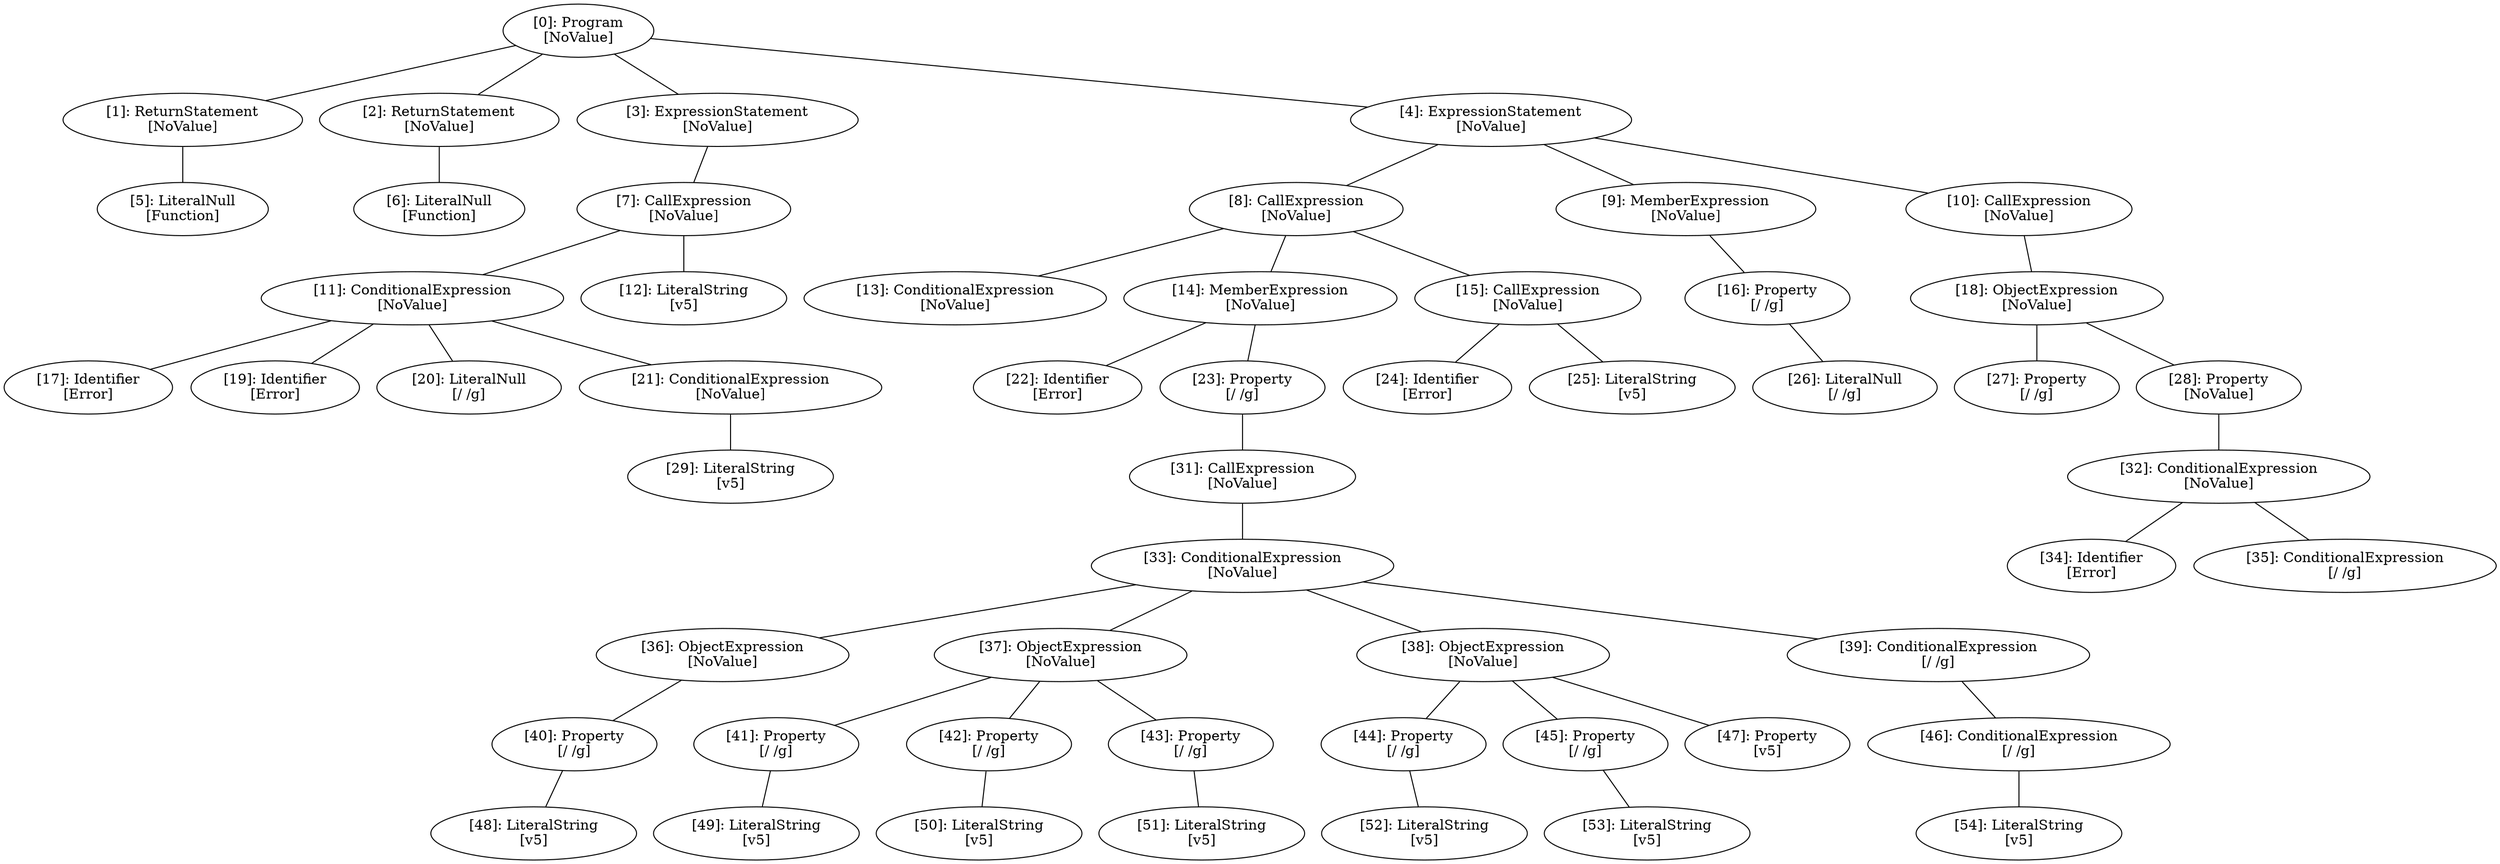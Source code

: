 // Result
graph {
	0 [label="[0]: Program
[NoValue]"]
	1 [label="[1]: ReturnStatement
[NoValue]"]
	2 [label="[2]: ReturnStatement
[NoValue]"]
	3 [label="[3]: ExpressionStatement
[NoValue]"]
	4 [label="[4]: ExpressionStatement
[NoValue]"]
	5 [label="[5]: LiteralNull
[Function]"]
	6 [label="[6]: LiteralNull
[Function]"]
	7 [label="[7]: CallExpression
[NoValue]"]
	8 [label="[8]: CallExpression
[NoValue]"]
	9 [label="[9]: MemberExpression
[NoValue]"]
	10 [label="[10]: CallExpression
[NoValue]"]
	11 [label="[11]: ConditionalExpression
[NoValue]"]
	12 [label="[12]: LiteralString
[v5]"]
	13 [label="[13]: ConditionalExpression
[NoValue]"]
	14 [label="[14]: MemberExpression
[NoValue]"]
	15 [label="[15]: CallExpression
[NoValue]"]
	16 [label="[16]: Property
[/ /g]"]
	17 [label="[17]: Identifier
[Error]"]
	18 [label="[18]: ObjectExpression
[NoValue]"]
	19 [label="[19]: Identifier
[Error]"]
	20 [label="[20]: LiteralNull
[/ /g]"]
	21 [label="[21]: ConditionalExpression
[NoValue]"]
	22 [label="[22]: Identifier
[Error]"]
	23 [label="[23]: Property
[/ /g]"]
	24 [label="[24]: Identifier
[Error]"]
	25 [label="[25]: LiteralString
[v5]"]
	26 [label="[26]: LiteralNull
[/ /g]"]
	27 [label="[27]: Property
[/ /g]"]
	28 [label="[28]: Property
[NoValue]"]
	29 [label="[29]: LiteralString
[v5]"]
	31 [label="[31]: CallExpression
[NoValue]"]
	32 [label="[32]: ConditionalExpression
[NoValue]"]
	33 [label="[33]: ConditionalExpression
[NoValue]"]
	34 [label="[34]: Identifier
[Error]"]
	35 [label="[35]: ConditionalExpression
[/ /g]"]
	36 [label="[36]: ObjectExpression
[NoValue]"]
	37 [label="[37]: ObjectExpression
[NoValue]"]
	38 [label="[38]: ObjectExpression
[NoValue]"]
	39 [label="[39]: ConditionalExpression
[/ /g]"]
	40 [label="[40]: Property
[/ /g]"]
	41 [label="[41]: Property
[/ /g]"]
	42 [label="[42]: Property
[/ /g]"]
	43 [label="[43]: Property
[/ /g]"]
	44 [label="[44]: Property
[/ /g]"]
	45 [label="[45]: Property
[/ /g]"]
	46 [label="[46]: ConditionalExpression
[/ /g]"]
	47 [label="[47]: Property
[v5]"]
	48 [label="[48]: LiteralString
[v5]"]
	49 [label="[49]: LiteralString
[v5]"]
	50 [label="[50]: LiteralString
[v5]"]
	51 [label="[51]: LiteralString
[v5]"]
	52 [label="[52]: LiteralString
[v5]"]
	53 [label="[53]: LiteralString
[v5]"]
	54 [label="[54]: LiteralString
[v5]"]
	0 -- 1
	0 -- 2
	0 -- 3
	0 -- 4
	1 -- 5
	2 -- 6
	3 -- 7
	4 -- 8
	4 -- 9
	4 -- 10
	7 -- 11
	7 -- 12
	8 -- 13
	8 -- 14
	8 -- 15
	9 -- 16
	10 -- 18
	11 -- 17
	11 -- 19
	11 -- 20
	11 -- 21
	14 -- 22
	14 -- 23
	15 -- 24
	15 -- 25
	16 -- 26
	18 -- 27
	18 -- 28
	21 -- 29
	23 -- 31
	28 -- 32
	31 -- 33
	32 -- 34
	32 -- 35
	33 -- 36
	33 -- 37
	33 -- 38
	33 -- 39
	36 -- 40
	37 -- 41
	37 -- 42
	37 -- 43
	38 -- 44
	38 -- 45
	38 -- 47
	39 -- 46
	40 -- 48
	41 -- 49
	42 -- 50
	43 -- 51
	44 -- 52
	45 -- 53
	46 -- 54
}
